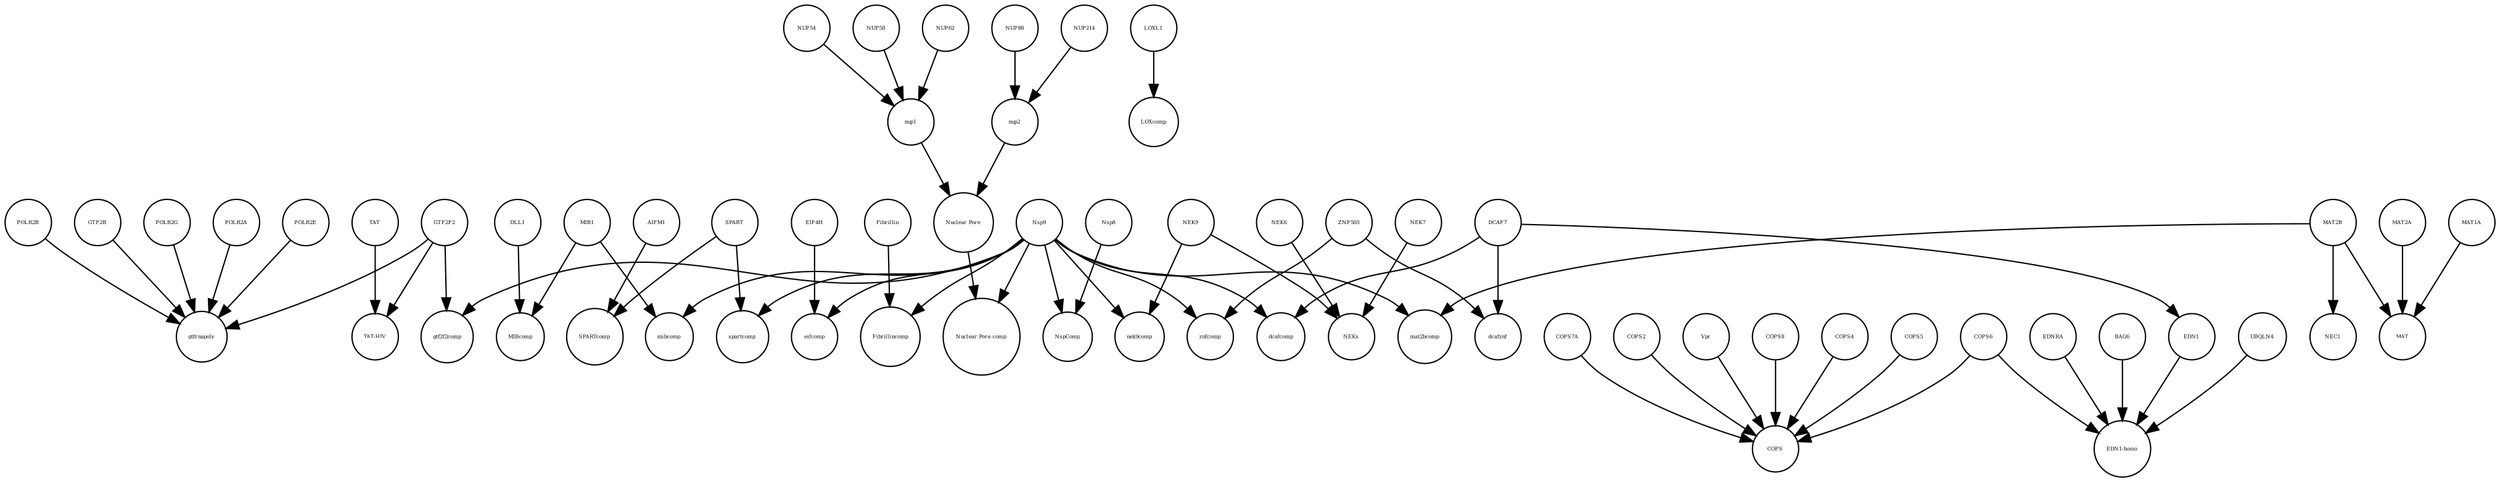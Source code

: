 strict digraph  {
POLR2A [annotation=urn_miriam_uniprot_P30876, bipartite=0, cls=macromolecule, fontsize=4, label=POLR2A, shape=circle];
LOXcomp [annotation="", bipartite=0, cls=complex, fontsize=4, label=LOXcomp, shape=circle];
NUP54 [annotation=urn_miriam_uniprot_Q7Z3B4, bipartite=0, cls=macromolecule, fontsize=4, label=NUP54, shape=circle];
NUP214 [annotation=urn_miriam_uniprot_P35658, bipartite=0, cls=macromolecule, fontsize=4, label=NUP214, shape=circle];
LOXL1 [annotation="", bipartite=0, cls=macromolecule, fontsize=4, label=LOXL1, shape=circle];
mibcomp [annotation="", bipartite=0, cls=complex, fontsize=4, label=mibcomp, shape=circle];
NUP58 [annotation=urn_miriam_uniprot_Q9BVL2, bipartite=0, cls=macromolecule, fontsize=4, label=NUP58, shape=circle];
eifcomp [annotation="", bipartite=0, cls=complex, fontsize=4, label=eifcomp, shape=circle];
NEKs [annotation="", bipartite=0, cls=complex, fontsize=4, label=NEKs, shape=circle];
spartcomp [annotation="", bipartite=0, cls=complex, fontsize=4, label=spartcomp, shape=circle];
nek9comp [annotation="", bipartite=0, cls=complex, fontsize=4, label=nek9comp, shape=circle];
MAT2A [annotation="", bipartite=0, cls=macromolecule, fontsize=4, label=MAT2A, shape=circle];
Nsp9 [annotation="urn_miriam_uniprot_P0DTD1|urn_miriam_ncbiprotein_YP_009725305", bipartite=0, cls=macromolecule, fontsize=4, label=Nsp9, shape=circle];
gtf2f2comp [annotation="", bipartite=0, cls=complex, fontsize=4, label=gtf2f2comp, shape=circle];
COPS7A [annotation="", bipartite=0, cls=macromolecule, fontsize=4, label=COPS7A, shape=circle];
NUP88 [annotation="urn_miriam_uniprot_Q99567|urn_miriam_pubmed_30543681", bipartite=0, cls=macromolecule, fontsize=4, label=NUP88, shape=circle];
gtfrnapoly [annotation="", bipartite=0, cls=complex, fontsize=4, label=gtfrnapoly, shape=circle];
MIBcomp [annotation="", bipartite=0, cls=complex, fontsize=4, label=MIBcomp, shape=circle];
EDN1 [annotation=urn_miriam_uniprot_P05305, bipartite=0, cls=macromolecule, fontsize=4, label=EDN1, shape=circle];
nup1 [annotation="", bipartite=0, cls=complex, fontsize=4, label=nup1, shape=circle];
POLR2E [annotation="", bipartite=0, cls=macromolecule, fontsize=4, label=POLR2E, shape=circle];
DLL1 [annotation="", bipartite=0, cls=macromolecule, fontsize=4, label=DLL1, shape=circle];
TAT [annotation="", bipartite=0, cls=macromolecule, fontsize=4, label=TAT, shape=circle];
znfcomp [annotation="", bipartite=0, cls=complex, fontsize=4, label=znfcomp, shape=circle];
MAT2B [annotation="urn_miriam_uniprot_Q9NZL9|urn_miriam_pubmed_10644686|urn_miriam_pubmed_23189196|urn_miriam_pubmed_25075345|urn_miriam_pubmed_23425511", bipartite=0, cls=macromolecule, fontsize=4, label=MAT2B, shape=circle];
"Nuclear Pore" [annotation="", bipartite=0, cls=complex, fontsize=4, label="Nuclear Pore", shape=circle];
Fibrillin [annotation="", bipartite=0, cls=complex, fontsize=4, label=Fibrillin, shape=circle];
"TAT-HIV" [annotation="", bipartite=0, cls=complex, fontsize=4, label="TAT-HIV", shape=circle];
NEC1 [annotation="", bipartite=0, cls=complex, fontsize=4, label=NEC1, shape=circle];
SPART [annotation=urn_miriam_uniprot_Q8N0X7, bipartite=0, cls=macromolecule, fontsize=4, label=SPART, shape=circle];
NUP62 [annotation=urn_miriam_uniprot_P37198, bipartite=0, cls=macromolecule, fontsize=4, label=NUP62, shape=circle];
"EDN1-homo" [annotation="", bipartite=0, cls=complex, fontsize=4, label="EDN1-homo", shape=circle];
MAT [annotation="", bipartite=0, cls=complex, fontsize=4, label=MAT, shape=circle];
POLR2B [annotation="", bipartite=0, cls=macromolecule, fontsize=4, label=POLR2B, shape=circle];
Fibrillincomp [annotation="", bipartite=0, cls=complex, fontsize=4, label=Fibrillincomp, shape=circle];
MAT1A [annotation="", bipartite=0, cls=macromolecule, fontsize=4, label=MAT1A, shape=circle];
COPS6 [annotation="", bipartite=0, cls=macromolecule, fontsize=4, label=COPS6, shape=circle];
GTF2B [annotation="", bipartite=0, cls=macromolecule, fontsize=4, label=GTF2B, shape=circle];
EIF4H [annotation="urn_miriam_uniprot_Q15056|urn_miriam_pubmed_10585411|urn_miriam_pubmed_11418588", bipartite=0, cls=macromolecule, fontsize=4, label=EIF4H, shape=circle];
nup2 [annotation="", bipartite=0, cls=complex, fontsize=4, label=nup2, shape=circle];
COPS2 [annotation="", bipartite=0, cls=macromolecule, fontsize=4, label=COPS2, shape=circle];
dcafznf [annotation="", bipartite=0, cls=complex, fontsize=4, label=dcafznf, shape=circle];
GTF2F2 [annotation="urn_miriam_uniprot_P13984|urn_miriam_pubmed_10428810", bipartite=0, cls=macromolecule, fontsize=4, label=GTF2F2, shape=circle];
UBQLN4 [annotation="", bipartite=0, cls=macromolecule, fontsize=4, label=UBQLN4, shape=circle];
Vpr [annotation="", bipartite=0, cls=macromolecule, fontsize=4, label=Vpr, shape=circle];
"Nuclear Pore comp" [annotation="", bipartite=0, cls=complex, fontsize=4, label="Nuclear Pore comp", shape=circle];
COPS [annotation="", bipartite=0, cls=complex, fontsize=4, label=COPS, shape=circle];
NEK7 [annotation="", bipartite=0, cls=macromolecule, fontsize=4, label=NEK7, shape=circle];
NspComp [annotation="", bipartite=0, cls=complex, fontsize=4, label=NspComp, shape=circle];
SPARTcomp [annotation="", bipartite=0, cls=complex, fontsize=4, label=SPARTcomp, shape=circle];
mat2bcomp [annotation="", bipartite=0, cls=complex, fontsize=4, label=mat2bcomp, shape=circle];
dcafcomp [annotation="", bipartite=0, cls=complex, fontsize=4, label=dcafcomp, shape=circle];
COPS8 [annotation="", bipartite=0, cls=macromolecule, fontsize=4, label=COPS8, shape=circle];
NEK9 [annotation=urn_miriam_uniprot_Q8TD19, bipartite=0, cls=macromolecule, fontsize=4, label=NEK9, shape=circle];
EDNRA [annotation="", bipartite=0, cls=macromolecule, fontsize=4, label=EDNRA, shape=circle];
AIFM1 [annotation="", bipartite=0, cls=macromolecule, fontsize=4, label=AIFM1, shape=circle];
NEK6 [annotation="", bipartite=0, cls=macromolecule, fontsize=4, label=NEK6, shape=circle];
POLR2G [annotation="", bipartite=0, cls=macromolecule, fontsize=4, label=POLR2G, shape=circle];
BAG6 [annotation="", bipartite=0, cls=macromolecule, fontsize=4, label=BAG6, shape=circle];
Nsp8 [annotation="urn_miriam_uniprot_P0DTD1|urn_miriam_ncbiprotein_YP_009725304", bipartite=0, cls=macromolecule, fontsize=4, label=Nsp8, shape=circle];
ZNF503 [annotation=urn_miriam_uniprot_Q96F45, bipartite=0, cls=macromolecule, fontsize=4, label=ZNF503, shape=circle];
COPS4 [annotation="", bipartite=0, cls=macromolecule, fontsize=4, label=COPS4, shape=circle];
COPS5 [annotation="", bipartite=0, cls=macromolecule, fontsize=4, label=COPS5, shape=circle];
MIB1 [annotation="urn_miriam_uniprot_Q86YT6|urn_miriam_pubmed_24185901", bipartite=0, cls=macromolecule, fontsize=4, label=MIB1, shape=circle];
DCAF7 [annotation="urn_miriam_uniprot_P61962|urn_miriam_pubmed_16887337|urn_miriam_pubmed_16949367", bipartite=0, cls=macromolecule, fontsize=4, label=DCAF7, shape=circle];
POLR2A -> gtfrnapoly  [annotation="", interaction_type=production];
NUP54 -> nup1  [annotation="", interaction_type=production];
NUP214 -> nup2  [annotation="", interaction_type=production];
LOXL1 -> LOXcomp  [annotation="", interaction_type=production];
NUP58 -> nup1  [annotation="", interaction_type=production];
MAT2A -> MAT  [annotation="", interaction_type=production];
Nsp9 -> eifcomp  [annotation="", interaction_type=production];
Nsp9 -> mibcomp  [annotation="", interaction_type=production];
Nsp9 -> dcafcomp  [annotation="", interaction_type=production];
Nsp9 -> NspComp  [annotation="", interaction_type=production];
Nsp9 -> gtf2f2comp  [annotation="", interaction_type=production];
Nsp9 -> znfcomp  [annotation="", interaction_type=production];
Nsp9 -> spartcomp  [annotation="", interaction_type=production];
Nsp9 -> mat2bcomp  [annotation="", interaction_type=production];
Nsp9 -> Fibrillincomp  [annotation="", interaction_type=production];
Nsp9 -> nek9comp  [annotation="", interaction_type=production];
Nsp9 -> "Nuclear Pore comp"  [annotation="", interaction_type=production];
COPS7A -> COPS  [annotation="", interaction_type=production];
NUP88 -> nup2  [annotation="", interaction_type=production];
EDN1 -> "EDN1-homo"  [annotation="", interaction_type=production];
nup1 -> "Nuclear Pore"  [annotation="", interaction_type=production];
POLR2E -> gtfrnapoly  [annotation="", interaction_type=production];
DLL1 -> MIBcomp  [annotation="", interaction_type=production];
TAT -> "TAT-HIV"  [annotation="", interaction_type=production];
MAT2B -> mat2bcomp  [annotation="", interaction_type=production];
MAT2B -> NEC1  [annotation="", interaction_type=production];
MAT2B -> MAT  [annotation="", interaction_type=production];
"Nuclear Pore" -> "Nuclear Pore comp"  [annotation="", interaction_type=production];
Fibrillin -> Fibrillincomp  [annotation="", interaction_type=production];
SPART -> spartcomp  [annotation="", interaction_type=production];
SPART -> SPARTcomp  [annotation="", interaction_type=production];
NUP62 -> nup1  [annotation="", interaction_type=production];
POLR2B -> gtfrnapoly  [annotation="", interaction_type=production];
MAT1A -> MAT  [annotation="", interaction_type=production];
COPS6 -> "EDN1-homo"  [annotation="", interaction_type=production];
COPS6 -> COPS  [annotation="", interaction_type=production];
GTF2B -> gtfrnapoly  [annotation="", interaction_type=production];
EIF4H -> eifcomp  [annotation="", interaction_type=production];
nup2 -> "Nuclear Pore"  [annotation="", interaction_type=production];
COPS2 -> COPS  [annotation="", interaction_type=production];
GTF2F2 -> "TAT-HIV"  [annotation="", interaction_type=production];
GTF2F2 -> gtfrnapoly  [annotation="", interaction_type=production];
GTF2F2 -> gtf2f2comp  [annotation="", interaction_type=production];
UBQLN4 -> "EDN1-homo"  [annotation="", interaction_type=production];
Vpr -> COPS  [annotation="", interaction_type=production];
NEK7 -> NEKs  [annotation="", interaction_type=production];
COPS8 -> COPS  [annotation="", interaction_type=production];
NEK9 -> nek9comp  [annotation="", interaction_type=production];
NEK9 -> NEKs  [annotation="", interaction_type=production];
EDNRA -> "EDN1-homo"  [annotation="", interaction_type=production];
AIFM1 -> SPARTcomp  [annotation="", interaction_type=production];
NEK6 -> NEKs  [annotation="", interaction_type=production];
POLR2G -> gtfrnapoly  [annotation="", interaction_type=production];
BAG6 -> "EDN1-homo"  [annotation="", interaction_type=production];
Nsp8 -> NspComp  [annotation="", interaction_type=production];
ZNF503 -> dcafznf  [annotation="", interaction_type=production];
ZNF503 -> znfcomp  [annotation="", interaction_type=production];
COPS4 -> COPS  [annotation="", interaction_type=production];
COPS5 -> COPS  [annotation="", interaction_type=production];
MIB1 -> mibcomp  [annotation="", interaction_type=production];
MIB1 -> MIBcomp  [annotation="", interaction_type=production];
DCAF7 -> dcafznf  [annotation="", interaction_type=production];
DCAF7 -> dcafcomp  [annotation="", interaction_type=production];
DCAF7 -> EDN1  [annotation=urn_miriam_pubmed_27880803, interaction_type=catalysis];
}
